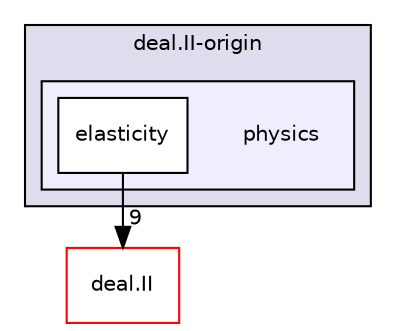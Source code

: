 digraph "include/deal.II-origin/physics" {
  compound=true
  node [ fontsize="10", fontname="Helvetica"];
  edge [ labelfontsize="10", labelfontname="Helvetica"];
  subgraph clusterdir_1627ce85bc33b76c4cb222dfe9aeffd7 {
    graph [ bgcolor="#ddddee", pencolor="black", label="deal.II-origin" fontname="Helvetica", fontsize="10", URL="dir_1627ce85bc33b76c4cb222dfe9aeffd7.html"]
  subgraph clusterdir_5aacf5c17ccb45cac3806789a22b3b6a {
    graph [ bgcolor="#eeeeff", pencolor="black", label="" URL="dir_5aacf5c17ccb45cac3806789a22b3b6a.html"];
    dir_5aacf5c17ccb45cac3806789a22b3b6a [shape=plaintext label="physics"];
    dir_962e31e7cf1326e5836e730c306965f4 [shape=box label="elasticity" color="black" fillcolor="white" style="filled" URL="dir_962e31e7cf1326e5836e730c306965f4.html"];
  }
  }
  dir_ee90d91a514b839c31faec7a1d916f67 [shape=box label="deal.II" fillcolor="white" style="filled" color="red" URL="dir_ee90d91a514b839c31faec7a1d916f67.html"];
  dir_962e31e7cf1326e5836e730c306965f4->dir_ee90d91a514b839c31faec7a1d916f67 [headlabel="9", labeldistance=1.5 headhref="dir_000124_000009.html"];
}
